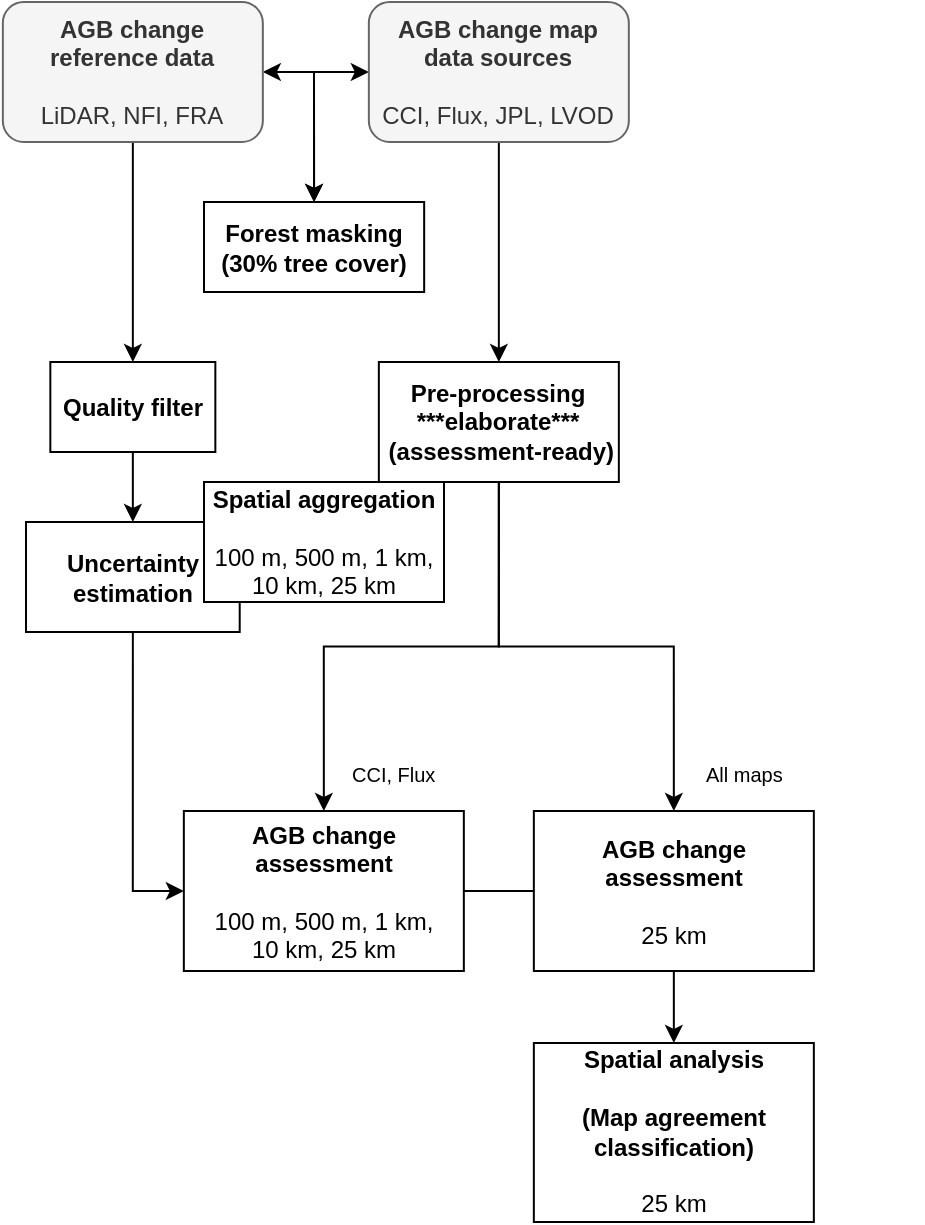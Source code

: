 <mxfile version="20.8.1" type="github">
  <diagram id="7Rsvs0vOTl0MpOckWxuK" name="Page-1">
    <mxGraphModel dx="1221" dy="1775" grid="1" gridSize="10" guides="1" tooltips="1" connect="1" arrows="1" fold="1" page="1" pageScale="1" pageWidth="850" pageHeight="1100" math="0" shadow="0">
      <root>
        <mxCell id="0" />
        <mxCell id="1" parent="0" />
        <mxCell id="2n1cn3dgRlR_CxOimay5-8" style="edgeStyle=orthogonalEdgeStyle;rounded=0;orthogonalLoop=1;jettySize=auto;html=1;exitX=0.5;exitY=1;exitDx=0;exitDy=0;entryX=0.5;entryY=0;entryDx=0;entryDy=0;startArrow=none;startFill=0;" edge="1" parent="1" source="egnwOjGB7XM8ltA7sBcv-2" target="u8DO1T8vF4OuRP5lVbpe-7">
          <mxGeometry relative="1" as="geometry" />
        </mxCell>
        <mxCell id="2n1cn3dgRlR_CxOimay5-10" style="edgeStyle=orthogonalEdgeStyle;rounded=0;orthogonalLoop=1;jettySize=auto;html=1;exitX=0;exitY=0.5;exitDx=0;exitDy=0;entryX=0.5;entryY=0;entryDx=0;entryDy=0;startArrow=classic;startFill=1;" edge="1" parent="1" source="egnwOjGB7XM8ltA7sBcv-2" target="2n1cn3dgRlR_CxOimay5-1">
          <mxGeometry relative="1" as="geometry" />
        </mxCell>
        <mxCell id="egnwOjGB7XM8ltA7sBcv-2" value="&lt;b&gt;AGB change map data sources&lt;br&gt;&lt;/b&gt;&lt;br&gt;CCI, Flux, JPL, LVOD&lt;span style=&quot;font-family: &amp;quot;helvetica&amp;quot;&quot;&gt;&lt;br&gt;&lt;/span&gt;" style="rounded=1;whiteSpace=wrap;html=1;fillColor=#f5f5f5;fontColor=#333333;strokeColor=#666666;" parent="1" vertex="1">
          <mxGeometry x="372.42" y="-830" width="130" height="70" as="geometry" />
        </mxCell>
        <mxCell id="92gBLnSvdsziaQlEnURo-19" style="edgeStyle=orthogonalEdgeStyle;rounded=0;orthogonalLoop=1;jettySize=auto;html=1;exitX=1;exitY=0.5;exitDx=0;exitDy=0;entryX=0;entryY=0.5;entryDx=0;entryDy=0;fontSize=10;endArrow=none;endFill=0;" parent="1" source="Th_g6OGHJ8AeCVoWn9Yl-1" target="JLodIQpM55jaAIh9ppAy-1" edge="1">
          <mxGeometry relative="1" as="geometry" />
        </mxCell>
        <mxCell id="Th_g6OGHJ8AeCVoWn9Yl-1" value="&lt;b&gt;AGB change assessment&lt;/b&gt;&lt;br&gt;&lt;br&gt;100 m, 500 m, 1 km, &lt;br&gt;10 km, 25 km" style="rounded=0;whiteSpace=wrap;html=1;" parent="1" vertex="1">
          <mxGeometry x="279.92" y="-425.5" width="140" height="80" as="geometry" />
        </mxCell>
        <mxCell id="92gBLnSvdsziaQlEnURo-18" style="edgeStyle=orthogonalEdgeStyle;rounded=0;orthogonalLoop=1;jettySize=auto;html=1;exitX=0.5;exitY=1;exitDx=0;exitDy=0;entryX=0.5;entryY=0;entryDx=0;entryDy=0;fontSize=10;" parent="1" source="JLodIQpM55jaAIh9ppAy-1" target="92gBLnSvdsziaQlEnURo-14" edge="1">
          <mxGeometry relative="1" as="geometry" />
        </mxCell>
        <mxCell id="JLodIQpM55jaAIh9ppAy-1" value="&lt;b&gt;AGB change assessment&lt;/b&gt;&lt;br&gt;&lt;br&gt;25 km" style="rounded=0;whiteSpace=wrap;html=1;" parent="1" vertex="1">
          <mxGeometry x="454.92" y="-425.5" width="140" height="80" as="geometry" />
        </mxCell>
        <mxCell id="2n1cn3dgRlR_CxOimay5-7" style="edgeStyle=orthogonalEdgeStyle;rounded=0;orthogonalLoop=1;jettySize=auto;html=1;exitX=0.5;exitY=1;exitDx=0;exitDy=0;entryX=0.5;entryY=0;entryDx=0;entryDy=0;startArrow=none;startFill=0;" edge="1" parent="1" source="jS2ryzKoB4n19PCzrcQI-1" target="u8DO1T8vF4OuRP5lVbpe-1">
          <mxGeometry relative="1" as="geometry" />
        </mxCell>
        <mxCell id="2n1cn3dgRlR_CxOimay5-9" style="edgeStyle=orthogonalEdgeStyle;rounded=0;orthogonalLoop=1;jettySize=auto;html=1;exitX=1;exitY=0.5;exitDx=0;exitDy=0;entryX=0.5;entryY=0;entryDx=0;entryDy=0;startArrow=classic;startFill=1;" edge="1" parent="1" source="jS2ryzKoB4n19PCzrcQI-1" target="2n1cn3dgRlR_CxOimay5-1">
          <mxGeometry relative="1" as="geometry" />
        </mxCell>
        <mxCell id="jS2ryzKoB4n19PCzrcQI-1" value="&lt;b style=&quot;font-family: &amp;#34;helvetica&amp;#34;&quot;&gt;AGB change reference data&lt;/b&gt;&lt;br style=&quot;font-family: &amp;#34;helvetica&amp;#34;&quot;&gt;&lt;br style=&quot;font-family: &amp;#34;helvetica&amp;#34;&quot;&gt;&lt;span style=&quot;font-family: &amp;#34;helvetica&amp;#34;&quot;&gt;LiDAR, NFI, FRA&lt;/span&gt;" style="rounded=1;whiteSpace=wrap;html=1;shadow=0;glass=0;sketch=0;fillColor=#f5f5f5;fontColor=#333333;strokeColor=#666666;" parent="1" vertex="1">
          <mxGeometry x="189.42" y="-830" width="130" height="70" as="geometry" />
        </mxCell>
        <mxCell id="92gBLnSvdsziaQlEnURo-11" style="edgeStyle=orthogonalEdgeStyle;rounded=0;orthogonalLoop=1;jettySize=auto;html=1;exitX=0.5;exitY=1;exitDx=0;exitDy=0;entryX=0;entryY=0.5;entryDx=0;entryDy=0;" parent="1" source="M0abBbCf507AWeJDyTVW-1" target="Th_g6OGHJ8AeCVoWn9Yl-1" edge="1">
          <mxGeometry relative="1" as="geometry" />
        </mxCell>
        <mxCell id="M0abBbCf507AWeJDyTVW-1" value="&lt;b&gt;Uncertainty estimation&lt;/b&gt;" style="rounded=0;whiteSpace=wrap;html=1;" parent="1" vertex="1">
          <mxGeometry x="201.0" y="-570" width="106.85" height="55" as="geometry" />
        </mxCell>
        <mxCell id="u8DO1T8vF4OuRP5lVbpe-3" style="edgeStyle=orthogonalEdgeStyle;rounded=0;orthogonalLoop=1;jettySize=auto;html=1;exitX=0.5;exitY=1;exitDx=0;exitDy=0;entryX=0.5;entryY=0;entryDx=0;entryDy=0;" parent="1" source="u8DO1T8vF4OuRP5lVbpe-1" target="M0abBbCf507AWeJDyTVW-1" edge="1">
          <mxGeometry relative="1" as="geometry" />
        </mxCell>
        <mxCell id="u8DO1T8vF4OuRP5lVbpe-1" value="&lt;b&gt;Quality filter&lt;/b&gt;" style="rounded=0;whiteSpace=wrap;html=1;" parent="1" vertex="1">
          <mxGeometry x="213.17" y="-650" width="82.5" height="45" as="geometry" />
        </mxCell>
        <mxCell id="92gBLnSvdsziaQlEnURo-10" style="edgeStyle=orthogonalEdgeStyle;rounded=0;orthogonalLoop=1;jettySize=auto;html=1;exitX=0.5;exitY=1;exitDx=0;exitDy=0;entryX=0.5;entryY=0;entryDx=0;entryDy=0;" parent="1" source="u8DO1T8vF4OuRP5lVbpe-7" target="JLodIQpM55jaAIh9ppAy-1" edge="1">
          <mxGeometry relative="1" as="geometry" />
        </mxCell>
        <mxCell id="92gBLnSvdsziaQlEnURo-12" style="edgeStyle=orthogonalEdgeStyle;rounded=0;orthogonalLoop=1;jettySize=auto;html=1;exitX=0.5;exitY=1;exitDx=0;exitDy=0;entryX=0.5;entryY=0;entryDx=0;entryDy=0;" parent="1" source="u8DO1T8vF4OuRP5lVbpe-7" target="Th_g6OGHJ8AeCVoWn9Yl-1" edge="1">
          <mxGeometry relative="1" as="geometry" />
        </mxCell>
        <mxCell id="u8DO1T8vF4OuRP5lVbpe-7" value="&lt;b&gt;Pre-processing&lt;br&gt;***elaborate***&lt;br&gt;&amp;nbsp;(assessment-ready)&lt;/b&gt;" style="rounded=0;whiteSpace=wrap;html=1;" parent="1" vertex="1">
          <mxGeometry x="377.42" y="-650" width="120" height="60" as="geometry" />
        </mxCell>
        <mxCell id="92gBLnSvdsziaQlEnURo-14" value="&lt;b&gt;Spatial analysis&lt;br&gt;&lt;br&gt;(Map agreement classification)&lt;br&gt;&lt;/b&gt;&lt;br&gt;25 km" style="rounded=0;whiteSpace=wrap;html=1;" parent="1" vertex="1">
          <mxGeometry x="454.92" y="-309.5" width="140" height="89.5" as="geometry" />
        </mxCell>
        <mxCell id="92gBLnSvdsziaQlEnURo-16" value="&lt;span style=&quot;font-size: 10px;&quot;&gt;All maps&lt;/span&gt;" style="text;html=1;strokeColor=none;fillColor=none;align=left;verticalAlign=middle;whiteSpace=wrap;rounded=0;" parent="1" vertex="1">
          <mxGeometry x="539.42" y="-459.5" width="110" height="30" as="geometry" />
        </mxCell>
        <mxCell id="92gBLnSvdsziaQlEnURo-17" value="&lt;span style=&quot;font-size: 10px;&quot;&gt;CCI, Flux&lt;/span&gt;" style="text;html=1;strokeColor=none;fillColor=none;align=left;verticalAlign=middle;whiteSpace=wrap;rounded=0;" parent="1" vertex="1">
          <mxGeometry x="362.42" y="-459.5" width="110" height="30" as="geometry" />
        </mxCell>
        <mxCell id="2n1cn3dgRlR_CxOimay5-1" value="&lt;b&gt;Forest masking (30% tree cover)&lt;/b&gt;" style="rounded=0;whiteSpace=wrap;html=1;" vertex="1" parent="1">
          <mxGeometry x="290" y="-730" width="110.08" height="45" as="geometry" />
        </mxCell>
        <mxCell id="2n1cn3dgRlR_CxOimay5-12" value="&lt;b&gt;Spatial aggregation&lt;br&gt;&lt;br&gt;&lt;/b&gt;100 m, 500 m, 1 km,&lt;br style=&quot;border-color: var(--border-color);&quot;&gt;10 km, 25 km&lt;b&gt;&lt;br&gt;&lt;/b&gt;" style="rounded=0;whiteSpace=wrap;html=1;" vertex="1" parent="1">
          <mxGeometry x="290" y="-590" width="120" height="60" as="geometry" />
        </mxCell>
      </root>
    </mxGraphModel>
  </diagram>
</mxfile>
